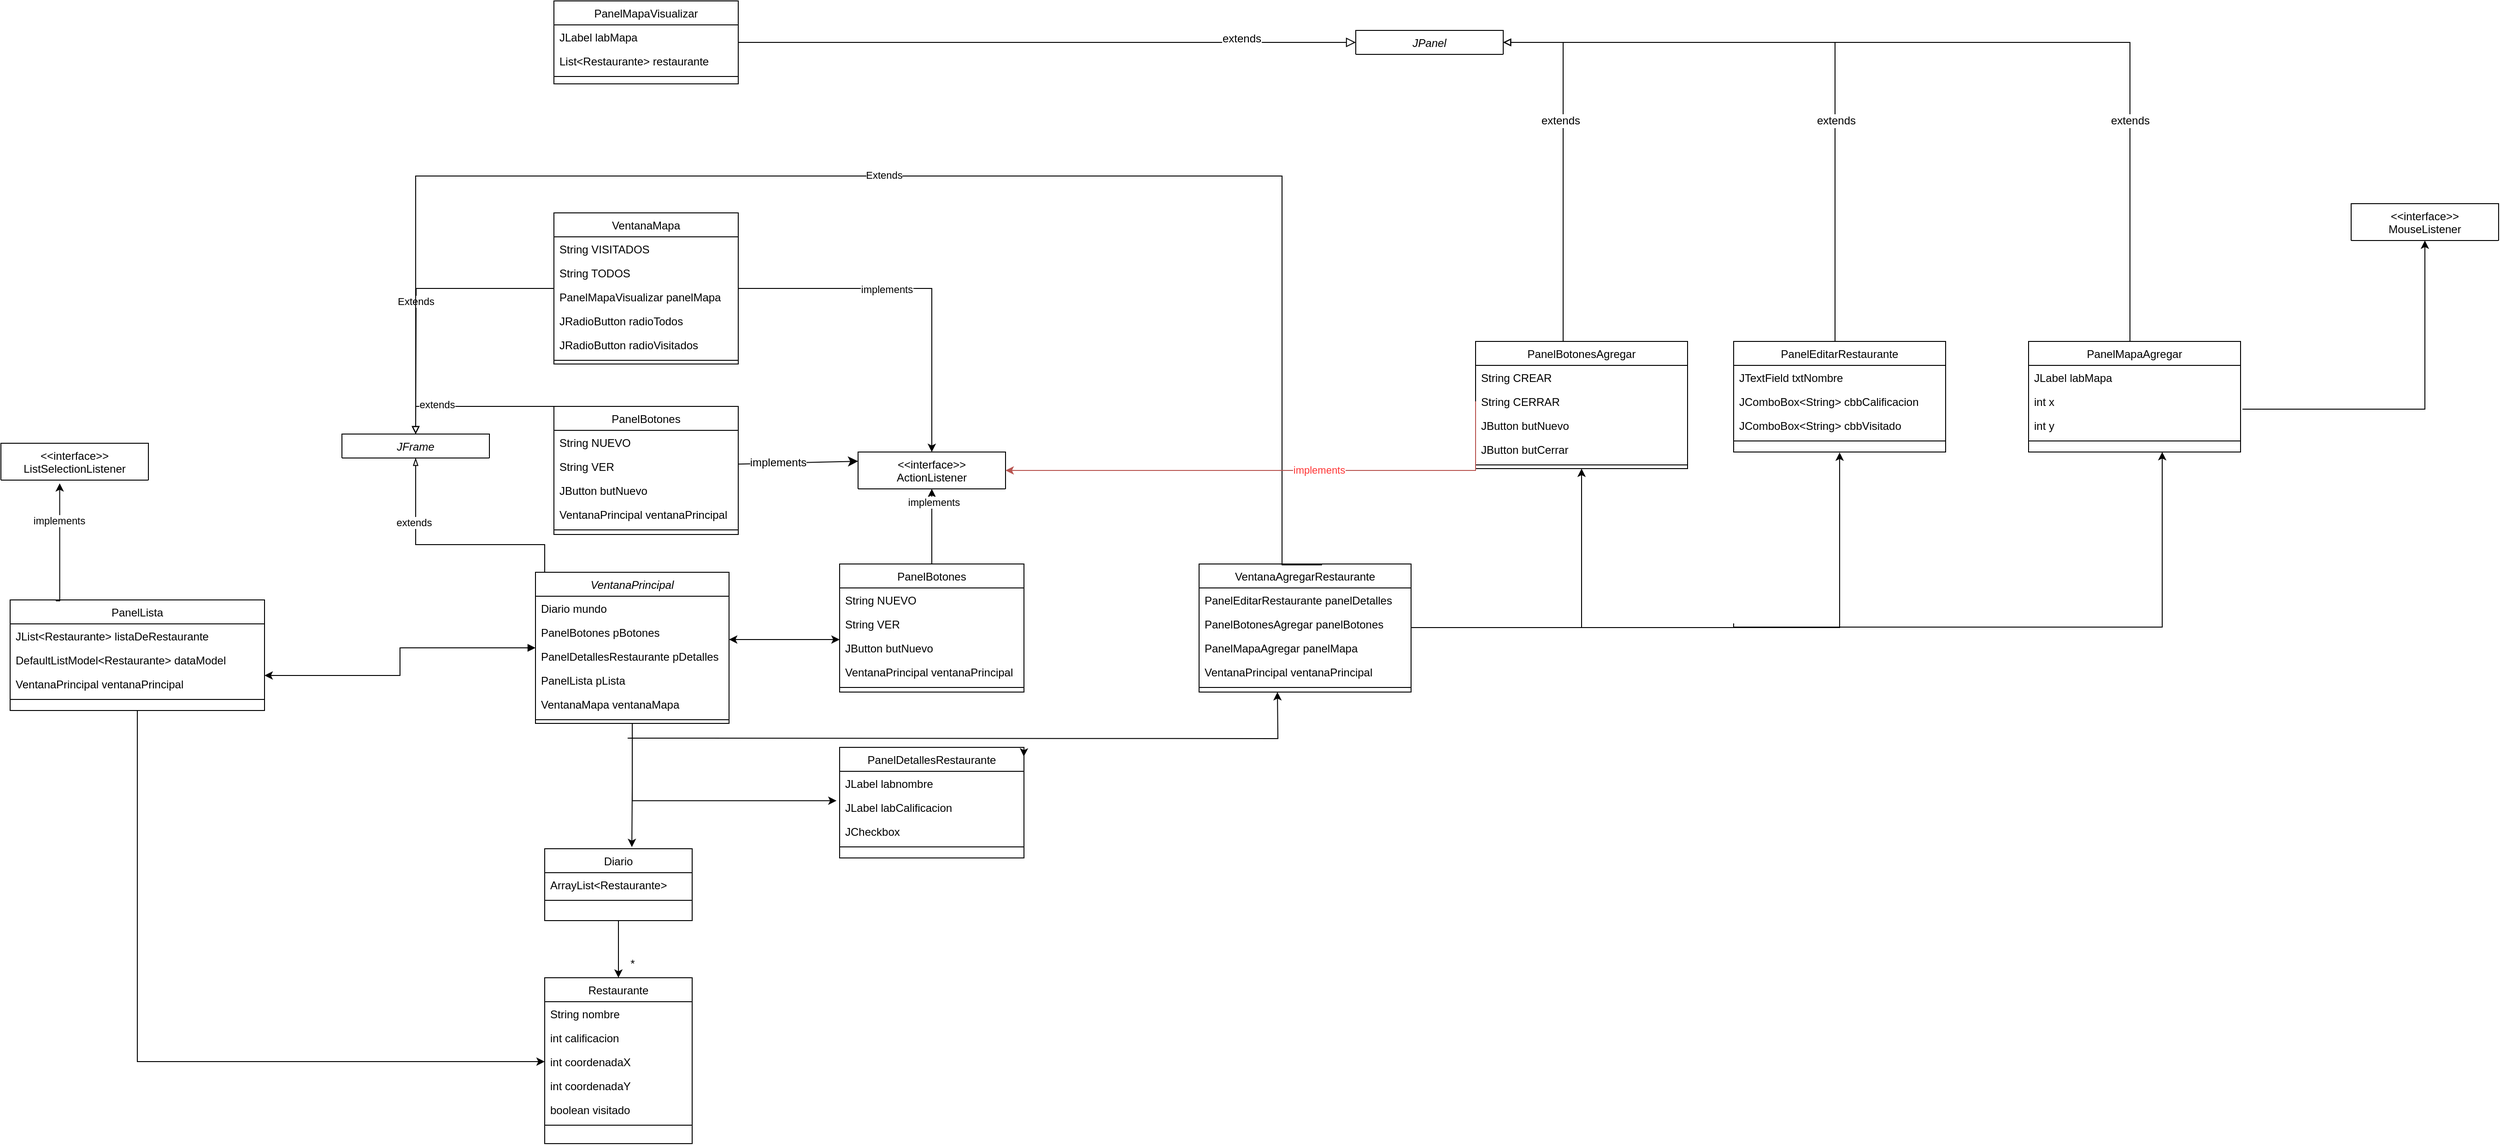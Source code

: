 <mxfile version="24.9.0">
  <diagram id="C5RBs43oDa-KdzZeNtuy" name="Page-1">
    <mxGraphModel dx="1830" dy="2243" grid="1" gridSize="10" guides="1" tooltips="1" connect="1" arrows="1" fold="1" page="1" pageScale="1" pageWidth="827" pageHeight="1169" math="0" shadow="0">
      <root>
        <mxCell id="WIyWlLk6GJQsqaUBKTNV-0" />
        <mxCell id="WIyWlLk6GJQsqaUBKTNV-1" parent="WIyWlLk6GJQsqaUBKTNV-0" />
        <mxCell id="_mDAV8JQPQ2W9e7fXDTG-19" style="edgeStyle=orthogonalEdgeStyle;rounded=0;orthogonalLoop=1;jettySize=auto;html=1;entryX=0.5;entryY=0;entryDx=0;entryDy=0;" parent="WIyWlLk6GJQsqaUBKTNV-1" source="_mDAV8JQPQ2W9e7fXDTG-0" target="_mDAV8JQPQ2W9e7fXDTG-9" edge="1">
          <mxGeometry relative="1" as="geometry" />
        </mxCell>
        <mxCell id="_mDAV8JQPQ2W9e7fXDTG-0" value="Diario" style="swimlane;fontStyle=0;align=center;verticalAlign=top;childLayout=stackLayout;horizontal=1;startSize=26;horizontalStack=0;resizeParent=1;resizeLast=0;collapsible=1;marginBottom=0;rounded=0;shadow=0;strokeWidth=1;" parent="WIyWlLk6GJQsqaUBKTNV-1" vertex="1">
          <mxGeometry x="600" y="190" width="160" height="78" as="geometry">
            <mxRectangle x="550" y="140" width="160" height="26" as="alternateBounds" />
          </mxGeometry>
        </mxCell>
        <mxCell id="_mDAV8JQPQ2W9e7fXDTG-2" value="ArrayList&lt;Restaurante&gt; " style="text;align=left;verticalAlign=top;spacingLeft=4;spacingRight=4;overflow=hidden;rotatable=0;points=[[0,0.5],[1,0.5]];portConstraint=eastwest;rounded=0;shadow=0;html=0;" parent="_mDAV8JQPQ2W9e7fXDTG-0" vertex="1">
          <mxGeometry y="26" width="160" height="26" as="geometry" />
        </mxCell>
        <mxCell id="_mDAV8JQPQ2W9e7fXDTG-6" value="" style="line;html=1;strokeWidth=1;align=left;verticalAlign=middle;spacingTop=-1;spacingLeft=3;spacingRight=3;rotatable=0;labelPosition=right;points=[];portConstraint=eastwest;" parent="_mDAV8JQPQ2W9e7fXDTG-0" vertex="1">
          <mxGeometry y="52" width="160" height="8" as="geometry" />
        </mxCell>
        <mxCell id="_mDAV8JQPQ2W9e7fXDTG-9" value="Restaurante" style="swimlane;fontStyle=0;align=center;verticalAlign=top;childLayout=stackLayout;horizontal=1;startSize=26;horizontalStack=0;resizeParent=1;resizeLast=0;collapsible=1;marginBottom=0;rounded=0;shadow=0;strokeWidth=1;" parent="WIyWlLk6GJQsqaUBKTNV-1" vertex="1">
          <mxGeometry x="600" y="330" width="160" height="180" as="geometry">
            <mxRectangle x="550" y="140" width="160" height="26" as="alternateBounds" />
          </mxGeometry>
        </mxCell>
        <mxCell id="_mDAV8JQPQ2W9e7fXDTG-10" value="String nombre" style="text;align=left;verticalAlign=top;spacingLeft=4;spacingRight=4;overflow=hidden;rotatable=0;points=[[0,0.5],[1,0.5]];portConstraint=eastwest;" parent="_mDAV8JQPQ2W9e7fXDTG-9" vertex="1">
          <mxGeometry y="26" width="160" height="26" as="geometry" />
        </mxCell>
        <mxCell id="_mDAV8JQPQ2W9e7fXDTG-11" value="int calificacion" style="text;align=left;verticalAlign=top;spacingLeft=4;spacingRight=4;overflow=hidden;rotatable=0;points=[[0,0.5],[1,0.5]];portConstraint=eastwest;rounded=0;shadow=0;html=0;" parent="_mDAV8JQPQ2W9e7fXDTG-9" vertex="1">
          <mxGeometry y="52" width="160" height="26" as="geometry" />
        </mxCell>
        <mxCell id="_mDAV8JQPQ2W9e7fXDTG-12" value="int coordenadaX" style="text;align=left;verticalAlign=top;spacingLeft=4;spacingRight=4;overflow=hidden;rotatable=0;points=[[0,0.5],[1,0.5]];portConstraint=eastwest;rounded=0;shadow=0;html=0;" parent="_mDAV8JQPQ2W9e7fXDTG-9" vertex="1">
          <mxGeometry y="78" width="160" height="26" as="geometry" />
        </mxCell>
        <mxCell id="_mDAV8JQPQ2W9e7fXDTG-13" value="int coordenadaY" style="text;align=left;verticalAlign=top;spacingLeft=4;spacingRight=4;overflow=hidden;rotatable=0;points=[[0,0.5],[1,0.5]];portConstraint=eastwest;rounded=0;shadow=0;html=0;" parent="_mDAV8JQPQ2W9e7fXDTG-9" vertex="1">
          <mxGeometry y="104" width="160" height="26" as="geometry" />
        </mxCell>
        <mxCell id="_mDAV8JQPQ2W9e7fXDTG-14" value="boolean visitado" style="text;align=left;verticalAlign=top;spacingLeft=4;spacingRight=4;overflow=hidden;rotatable=0;points=[[0,0.5],[1,0.5]];portConstraint=eastwest;rounded=0;shadow=0;html=0;" parent="_mDAV8JQPQ2W9e7fXDTG-9" vertex="1">
          <mxGeometry y="130" width="160" height="26" as="geometry" />
        </mxCell>
        <mxCell id="_mDAV8JQPQ2W9e7fXDTG-15" value="" style="line;html=1;strokeWidth=1;align=left;verticalAlign=middle;spacingTop=-1;spacingLeft=3;spacingRight=3;rotatable=0;labelPosition=right;points=[];portConstraint=eastwest;" parent="_mDAV8JQPQ2W9e7fXDTG-9" vertex="1">
          <mxGeometry y="156" width="160" height="8" as="geometry" />
        </mxCell>
        <mxCell id="_mDAV8JQPQ2W9e7fXDTG-20" value="*" style="text;html=1;align=center;verticalAlign=middle;resizable=0;points=[];autosize=1;strokeColor=none;fillColor=none;" parent="WIyWlLk6GJQsqaUBKTNV-1" vertex="1">
          <mxGeometry x="680" y="300" width="30" height="30" as="geometry" />
        </mxCell>
        <mxCell id="_mDAV8JQPQ2W9e7fXDTG-21" value="JFrame" style="swimlane;fontStyle=2;align=center;verticalAlign=top;childLayout=stackLayout;horizontal=1;startSize=26;horizontalStack=0;resizeParent=1;resizeLast=0;collapsible=1;marginBottom=0;rounded=0;shadow=0;strokeWidth=1;" parent="WIyWlLk6GJQsqaUBKTNV-1" vertex="1" collapsed="1">
          <mxGeometry x="380" y="-260" width="160" height="26" as="geometry">
            <mxRectangle x="470" y="-340" width="160" height="40" as="alternateBounds" />
          </mxGeometry>
        </mxCell>
        <mxCell id="_mDAV8JQPQ2W9e7fXDTG-25" value="" style="line;html=1;strokeWidth=1;align=left;verticalAlign=middle;spacingTop=-1;spacingLeft=3;spacingRight=3;rotatable=0;labelPosition=right;points=[];portConstraint=eastwest;" parent="_mDAV8JQPQ2W9e7fXDTG-21" vertex="1">
          <mxGeometry y="26" width="160" height="8" as="geometry" />
        </mxCell>
        <mxCell id="_mDAV8JQPQ2W9e7fXDTG-33" style="edgeStyle=orthogonalEdgeStyle;rounded=0;orthogonalLoop=1;jettySize=auto;html=1;entryX=0.5;entryY=1;entryDx=0;entryDy=0;endArrow=blockThin;endFill=0;" parent="WIyWlLk6GJQsqaUBKTNV-1" source="_mDAV8JQPQ2W9e7fXDTG-27" target="_mDAV8JQPQ2W9e7fXDTG-21" edge="1">
          <mxGeometry relative="1" as="geometry">
            <Array as="points">
              <mxPoint x="600" y="-140" />
              <mxPoint x="460" y="-140" />
            </Array>
          </mxGeometry>
        </mxCell>
        <mxCell id="_mDAV8JQPQ2W9e7fXDTG-82" value="extends" style="edgeLabel;html=1;align=center;verticalAlign=middle;resizable=0;points=[];" parent="_mDAV8JQPQ2W9e7fXDTG-33" vertex="1" connectable="0">
          <mxGeometry x="0.468" y="2" relative="1" as="geometry">
            <mxPoint as="offset" />
          </mxGeometry>
        </mxCell>
        <mxCell id="_mDAV8JQPQ2W9e7fXDTG-27" value="VentanaPrincipal" style="swimlane;fontStyle=2;align=center;verticalAlign=top;childLayout=stackLayout;horizontal=1;startSize=26;horizontalStack=0;resizeParent=1;resizeLast=0;collapsible=1;marginBottom=0;rounded=0;shadow=0;strokeWidth=1;" parent="WIyWlLk6GJQsqaUBKTNV-1" vertex="1">
          <mxGeometry x="590" y="-110" width="210" height="164" as="geometry">
            <mxRectangle x="230" y="140" width="160" height="26" as="alternateBounds" />
          </mxGeometry>
        </mxCell>
        <mxCell id="_mDAV8JQPQ2W9e7fXDTG-28" value="Diario mundo" style="text;align=left;verticalAlign=top;spacingLeft=4;spacingRight=4;overflow=hidden;rotatable=0;points=[[0,0.5],[1,0.5]];portConstraint=eastwest;" parent="_mDAV8JQPQ2W9e7fXDTG-27" vertex="1">
          <mxGeometry y="26" width="210" height="26" as="geometry" />
        </mxCell>
        <mxCell id="_mDAV8JQPQ2W9e7fXDTG-29" value="PanelBotones pBotones" style="text;align=left;verticalAlign=top;spacingLeft=4;spacingRight=4;overflow=hidden;rotatable=0;points=[[0,0.5],[1,0.5]];portConstraint=eastwest;rounded=0;shadow=0;html=0;" parent="_mDAV8JQPQ2W9e7fXDTG-27" vertex="1">
          <mxGeometry y="52" width="210" height="26" as="geometry" />
        </mxCell>
        <mxCell id="_mDAV8JQPQ2W9e7fXDTG-30" value="PanelDetallesRestaurante pDetalles" style="text;align=left;verticalAlign=top;spacingLeft=4;spacingRight=4;overflow=hidden;rotatable=0;points=[[0,0.5],[1,0.5]];portConstraint=eastwest;rounded=0;shadow=0;html=0;" parent="_mDAV8JQPQ2W9e7fXDTG-27" vertex="1">
          <mxGeometry y="78" width="210" height="26" as="geometry" />
        </mxCell>
        <mxCell id="_mDAV8JQPQ2W9e7fXDTG-39" value="PanelLista pLista" style="text;align=left;verticalAlign=top;spacingLeft=4;spacingRight=4;overflow=hidden;rotatable=0;points=[[0,0.5],[1,0.5]];portConstraint=eastwest;rounded=0;shadow=0;html=0;" parent="_mDAV8JQPQ2W9e7fXDTG-27" vertex="1">
          <mxGeometry y="104" width="210" height="26" as="geometry" />
        </mxCell>
        <mxCell id="_mDAV8JQPQ2W9e7fXDTG-36" value="VentanaMapa ventanaMapa" style="text;align=left;verticalAlign=top;spacingLeft=4;spacingRight=4;overflow=hidden;rotatable=0;points=[[0,0.5],[1,0.5]];portConstraint=eastwest;rounded=0;shadow=0;html=0;" parent="_mDAV8JQPQ2W9e7fXDTG-27" vertex="1">
          <mxGeometry y="130" width="210" height="26" as="geometry" />
        </mxCell>
        <mxCell id="_mDAV8JQPQ2W9e7fXDTG-31" value="" style="line;html=1;strokeWidth=1;align=left;verticalAlign=middle;spacingTop=-1;spacingLeft=3;spacingRight=3;rotatable=0;labelPosition=right;points=[];portConstraint=eastwest;" parent="_mDAV8JQPQ2W9e7fXDTG-27" vertex="1">
          <mxGeometry y="156" width="210" height="8" as="geometry" />
        </mxCell>
        <mxCell id="_mDAV8JQPQ2W9e7fXDTG-38" style="edgeStyle=orthogonalEdgeStyle;rounded=0;orthogonalLoop=1;jettySize=auto;html=1;entryX=0.591;entryY=-0.023;entryDx=0;entryDy=0;entryPerimeter=0;" parent="WIyWlLk6GJQsqaUBKTNV-1" source="_mDAV8JQPQ2W9e7fXDTG-27" target="_mDAV8JQPQ2W9e7fXDTG-0" edge="1">
          <mxGeometry relative="1" as="geometry" />
        </mxCell>
        <mxCell id="_mDAV8JQPQ2W9e7fXDTG-48" style="edgeStyle=orthogonalEdgeStyle;rounded=0;orthogonalLoop=1;jettySize=auto;html=1;entryX=0;entryY=0.5;entryDx=0;entryDy=0;" parent="WIyWlLk6GJQsqaUBKTNV-1" source="_mDAV8JQPQ2W9e7fXDTG-40" target="_mDAV8JQPQ2W9e7fXDTG-12" edge="1">
          <mxGeometry relative="1" as="geometry" />
        </mxCell>
        <mxCell id="_mDAV8JQPQ2W9e7fXDTG-40" value="PanelLista" style="swimlane;fontStyle=0;align=center;verticalAlign=top;childLayout=stackLayout;horizontal=1;startSize=26;horizontalStack=0;resizeParent=1;resizeLast=0;collapsible=1;marginBottom=0;rounded=0;shadow=0;strokeWidth=1;" parent="WIyWlLk6GJQsqaUBKTNV-1" vertex="1">
          <mxGeometry x="20" y="-80" width="276" height="120" as="geometry">
            <mxRectangle x="194" y="-110" width="160" height="26" as="alternateBounds" />
          </mxGeometry>
        </mxCell>
        <mxCell id="_mDAV8JQPQ2W9e7fXDTG-41" value="JList&lt;Restaurante&gt; listaDeRestaurante" style="text;align=left;verticalAlign=top;spacingLeft=4;spacingRight=4;overflow=hidden;rotatable=0;points=[[0,0.5],[1,0.5]];portConstraint=eastwest;" parent="_mDAV8JQPQ2W9e7fXDTG-40" vertex="1">
          <mxGeometry y="26" width="276" height="26" as="geometry" />
        </mxCell>
        <mxCell id="_mDAV8JQPQ2W9e7fXDTG-42" value="DefaultListModel&lt;Restaurante&gt; dataModel" style="text;align=left;verticalAlign=top;spacingLeft=4;spacingRight=4;overflow=hidden;rotatable=0;points=[[0,0.5],[1,0.5]];portConstraint=eastwest;rounded=0;shadow=0;html=0;" parent="_mDAV8JQPQ2W9e7fXDTG-40" vertex="1">
          <mxGeometry y="52" width="276" height="26" as="geometry" />
        </mxCell>
        <mxCell id="_mDAV8JQPQ2W9e7fXDTG-43" value="VentanaPrincipal ventanaPrincipal" style="text;align=left;verticalAlign=top;spacingLeft=4;spacingRight=4;overflow=hidden;rotatable=0;points=[[0,0.5],[1,0.5]];portConstraint=eastwest;rounded=0;shadow=0;html=0;" parent="_mDAV8JQPQ2W9e7fXDTG-40" vertex="1">
          <mxGeometry y="78" width="276" height="26" as="geometry" />
        </mxCell>
        <mxCell id="_mDAV8JQPQ2W9e7fXDTG-44" value="" style="line;html=1;strokeWidth=1;align=left;verticalAlign=middle;spacingTop=-1;spacingLeft=3;spacingRight=3;rotatable=0;labelPosition=right;points=[];portConstraint=eastwest;" parent="_mDAV8JQPQ2W9e7fXDTG-40" vertex="1">
          <mxGeometry y="104" width="276" height="8" as="geometry" />
        </mxCell>
        <mxCell id="_mDAV8JQPQ2W9e7fXDTG-47" style="edgeStyle=orthogonalEdgeStyle;rounded=0;orthogonalLoop=1;jettySize=auto;html=1;entryX=1;entryY=0.154;entryDx=0;entryDy=0;entryPerimeter=0;startArrow=block;startFill=1;" parent="WIyWlLk6GJQsqaUBKTNV-1" source="_mDAV8JQPQ2W9e7fXDTG-27" target="_mDAV8JQPQ2W9e7fXDTG-43" edge="1">
          <mxGeometry relative="1" as="geometry" />
        </mxCell>
        <mxCell id="_mDAV8JQPQ2W9e7fXDTG-49" value="&lt;&lt;interface&gt;&gt;&#xa;ListSelectionListener" style="swimlane;fontStyle=0;align=center;verticalAlign=top;childLayout=stackLayout;horizontal=1;startSize=40;horizontalStack=0;resizeParent=1;resizeLast=0;collapsible=1;marginBottom=0;rounded=0;shadow=0;strokeWidth=1;" parent="WIyWlLk6GJQsqaUBKTNV-1" vertex="1" collapsed="1">
          <mxGeometry x="10" y="-250" width="160" height="40" as="geometry">
            <mxRectangle x="230" y="-340" width="160" height="40" as="alternateBounds" />
          </mxGeometry>
        </mxCell>
        <mxCell id="_mDAV8JQPQ2W9e7fXDTG-50" value="" style="line;html=1;strokeWidth=1;align=left;verticalAlign=middle;spacingTop=-1;spacingLeft=3;spacingRight=3;rotatable=0;labelPosition=right;points=[];portConstraint=eastwest;" parent="_mDAV8JQPQ2W9e7fXDTG-49" vertex="1">
          <mxGeometry y="26" width="160" height="8" as="geometry" />
        </mxCell>
        <mxCell id="_mDAV8JQPQ2W9e7fXDTG-51" style="edgeStyle=orthogonalEdgeStyle;rounded=0;orthogonalLoop=1;jettySize=auto;html=1;entryX=0.636;entryY=1.086;entryDx=0;entryDy=0;entryPerimeter=0;" parent="WIyWlLk6GJQsqaUBKTNV-1" edge="1">
          <mxGeometry relative="1" as="geometry">
            <mxPoint x="70" y="-80" as="sourcePoint" />
            <mxPoint x="73.76" y="-206.56" as="targetPoint" />
            <Array as="points">
              <mxPoint x="70" y="-79" />
              <mxPoint x="74" y="-79" />
            </Array>
          </mxGeometry>
        </mxCell>
        <mxCell id="_mDAV8JQPQ2W9e7fXDTG-52" value="implements" style="edgeLabel;html=1;align=center;verticalAlign=middle;resizable=0;points=[];" parent="_mDAV8JQPQ2W9e7fXDTG-51" vertex="1" connectable="0">
          <mxGeometry x="0.396" y="1" relative="1" as="geometry">
            <mxPoint as="offset" />
          </mxGeometry>
        </mxCell>
        <mxCell id="_mDAV8JQPQ2W9e7fXDTG-53" value="PanelDetallesRestaurante" style="swimlane;fontStyle=0;align=center;verticalAlign=top;childLayout=stackLayout;horizontal=1;startSize=26;horizontalStack=0;resizeParent=1;resizeLast=0;collapsible=1;marginBottom=0;rounded=0;shadow=0;strokeWidth=1;" parent="WIyWlLk6GJQsqaUBKTNV-1" vertex="1">
          <mxGeometry x="920" y="80" width="200" height="120" as="geometry">
            <mxRectangle x="194" y="-110" width="160" height="26" as="alternateBounds" />
          </mxGeometry>
        </mxCell>
        <mxCell id="_mDAV8JQPQ2W9e7fXDTG-54" value="JLabel labnombre" style="text;align=left;verticalAlign=top;spacingLeft=4;spacingRight=4;overflow=hidden;rotatable=0;points=[[0,0.5],[1,0.5]];portConstraint=eastwest;" parent="_mDAV8JQPQ2W9e7fXDTG-53" vertex="1">
          <mxGeometry y="26" width="200" height="26" as="geometry" />
        </mxCell>
        <mxCell id="_mDAV8JQPQ2W9e7fXDTG-55" value="JLabel labCalificacion" style="text;align=left;verticalAlign=top;spacingLeft=4;spacingRight=4;overflow=hidden;rotatable=0;points=[[0,0.5],[1,0.5]];portConstraint=eastwest;rounded=0;shadow=0;html=0;" parent="_mDAV8JQPQ2W9e7fXDTG-53" vertex="1">
          <mxGeometry y="52" width="200" height="26" as="geometry" />
        </mxCell>
        <mxCell id="_mDAV8JQPQ2W9e7fXDTG-56" value="JCheckbox" style="text;align=left;verticalAlign=top;spacingLeft=4;spacingRight=4;overflow=hidden;rotatable=0;points=[[0,0.5],[1,0.5]];portConstraint=eastwest;rounded=0;shadow=0;html=0;" parent="_mDAV8JQPQ2W9e7fXDTG-53" vertex="1">
          <mxGeometry y="78" width="200" height="26" as="geometry" />
        </mxCell>
        <mxCell id="_mDAV8JQPQ2W9e7fXDTG-57" value="" style="line;html=1;strokeWidth=1;align=left;verticalAlign=middle;spacingTop=-1;spacingLeft=3;spacingRight=3;rotatable=0;labelPosition=right;points=[];portConstraint=eastwest;" parent="_mDAV8JQPQ2W9e7fXDTG-53" vertex="1">
          <mxGeometry y="104" width="200" height="8" as="geometry" />
        </mxCell>
        <mxCell id="_mDAV8JQPQ2W9e7fXDTG-59" style="edgeStyle=orthogonalEdgeStyle;rounded=0;orthogonalLoop=1;jettySize=auto;html=1;entryX=-0.017;entryY=0.228;entryDx=0;entryDy=0;entryPerimeter=0;" parent="WIyWlLk6GJQsqaUBKTNV-1" source="_mDAV8JQPQ2W9e7fXDTG-27" target="_mDAV8JQPQ2W9e7fXDTG-55" edge="1">
          <mxGeometry relative="1" as="geometry" />
        </mxCell>
        <mxCell id="_mDAV8JQPQ2W9e7fXDTG-74" style="edgeStyle=orthogonalEdgeStyle;rounded=0;orthogonalLoop=1;jettySize=auto;html=1;entryX=0.5;entryY=1;entryDx=0;entryDy=0;" parent="WIyWlLk6GJQsqaUBKTNV-1" source="_mDAV8JQPQ2W9e7fXDTG-60" target="_mDAV8JQPQ2W9e7fXDTG-72" edge="1">
          <mxGeometry relative="1" as="geometry" />
        </mxCell>
        <mxCell id="_mDAV8JQPQ2W9e7fXDTG-75" value="implements" style="edgeLabel;html=1;align=center;verticalAlign=middle;resizable=0;points=[];" parent="_mDAV8JQPQ2W9e7fXDTG-74" vertex="1" connectable="0">
          <mxGeometry x="0.649" y="-2" relative="1" as="geometry">
            <mxPoint as="offset" />
          </mxGeometry>
        </mxCell>
        <mxCell id="_mDAV8JQPQ2W9e7fXDTG-60" value="PanelBotones" style="swimlane;fontStyle=0;align=center;verticalAlign=top;childLayout=stackLayout;horizontal=1;startSize=26;horizontalStack=0;resizeParent=1;resizeLast=0;collapsible=1;marginBottom=0;rounded=0;shadow=0;strokeWidth=1;" parent="WIyWlLk6GJQsqaUBKTNV-1" vertex="1">
          <mxGeometry x="920" y="-119" width="200" height="139" as="geometry">
            <mxRectangle x="194" y="-110" width="160" height="26" as="alternateBounds" />
          </mxGeometry>
        </mxCell>
        <mxCell id="_mDAV8JQPQ2W9e7fXDTG-61" value="String NUEVO" style="text;align=left;verticalAlign=top;spacingLeft=4;spacingRight=4;overflow=hidden;rotatable=0;points=[[0,0.5],[1,0.5]];portConstraint=eastwest;" parent="_mDAV8JQPQ2W9e7fXDTG-60" vertex="1">
          <mxGeometry y="26" width="200" height="26" as="geometry" />
        </mxCell>
        <mxCell id="_mDAV8JQPQ2W9e7fXDTG-62" value="String VER" style="text;align=left;verticalAlign=top;spacingLeft=4;spacingRight=4;overflow=hidden;rotatable=0;points=[[0,0.5],[1,0.5]];portConstraint=eastwest;rounded=0;shadow=0;html=0;" parent="_mDAV8JQPQ2W9e7fXDTG-60" vertex="1">
          <mxGeometry y="52" width="200" height="26" as="geometry" />
        </mxCell>
        <mxCell id="_mDAV8JQPQ2W9e7fXDTG-63" value="JButton butNuevo" style="text;align=left;verticalAlign=top;spacingLeft=4;spacingRight=4;overflow=hidden;rotatable=0;points=[[0,0.5],[1,0.5]];portConstraint=eastwest;rounded=0;shadow=0;html=0;" parent="_mDAV8JQPQ2W9e7fXDTG-60" vertex="1">
          <mxGeometry y="78" width="200" height="26" as="geometry" />
        </mxCell>
        <mxCell id="_mDAV8JQPQ2W9e7fXDTG-69" value="VentanaPrincipal ventanaPrincipal" style="text;align=left;verticalAlign=top;spacingLeft=4;spacingRight=4;overflow=hidden;rotatable=0;points=[[0,0.5],[1,0.5]];portConstraint=eastwest;rounded=0;shadow=0;html=0;" parent="_mDAV8JQPQ2W9e7fXDTG-60" vertex="1">
          <mxGeometry y="104" width="200" height="26" as="geometry" />
        </mxCell>
        <mxCell id="_mDAV8JQPQ2W9e7fXDTG-64" value="" style="line;html=1;strokeWidth=1;align=left;verticalAlign=middle;spacingTop=-1;spacingLeft=3;spacingRight=3;rotatable=0;labelPosition=right;points=[];portConstraint=eastwest;" parent="_mDAV8JQPQ2W9e7fXDTG-60" vertex="1">
          <mxGeometry y="130" width="200" height="8" as="geometry" />
        </mxCell>
        <mxCell id="_mDAV8JQPQ2W9e7fXDTG-65" style="edgeStyle=orthogonalEdgeStyle;rounded=0;orthogonalLoop=1;jettySize=auto;html=1;startArrow=classic;startFill=1;exitX=0;exitY=0.154;exitDx=0;exitDy=0;exitPerimeter=0;" parent="WIyWlLk6GJQsqaUBKTNV-1" source="_mDAV8JQPQ2W9e7fXDTG-63" edge="1">
          <mxGeometry relative="1" as="geometry">
            <mxPoint x="800" y="-37" as="targetPoint" />
          </mxGeometry>
        </mxCell>
        <mxCell id="_mDAV8JQPQ2W9e7fXDTG-66" style="edgeStyle=orthogonalEdgeStyle;rounded=0;orthogonalLoop=1;jettySize=auto;html=1;exitX=1;exitY=0;exitDx=0;exitDy=0;entryX=0.999;entryY=0.083;entryDx=0;entryDy=0;entryPerimeter=0;" parent="WIyWlLk6GJQsqaUBKTNV-1" source="_mDAV8JQPQ2W9e7fXDTG-53" target="_mDAV8JQPQ2W9e7fXDTG-53" edge="1">
          <mxGeometry relative="1" as="geometry" />
        </mxCell>
        <mxCell id="_mDAV8JQPQ2W9e7fXDTG-72" value="&lt;&lt;interface&gt;&gt;&#xa;ActionListener" style="swimlane;fontStyle=0;align=center;verticalAlign=top;childLayout=stackLayout;horizontal=1;startSize=40;horizontalStack=0;resizeParent=1;resizeLast=0;collapsible=1;marginBottom=0;rounded=0;shadow=0;strokeWidth=1;" parent="WIyWlLk6GJQsqaUBKTNV-1" vertex="1" collapsed="1">
          <mxGeometry x="940" y="-240.5" width="160" height="40" as="geometry">
            <mxRectangle x="230" y="-340" width="160" height="40" as="alternateBounds" />
          </mxGeometry>
        </mxCell>
        <mxCell id="_mDAV8JQPQ2W9e7fXDTG-73" value="" style="line;html=1;strokeWidth=1;align=left;verticalAlign=middle;spacingTop=-1;spacingLeft=3;spacingRight=3;rotatable=0;labelPosition=right;points=[];portConstraint=eastwest;" parent="_mDAV8JQPQ2W9e7fXDTG-72" vertex="1">
          <mxGeometry y="26" width="160" height="8" as="geometry" />
        </mxCell>
        <mxCell id="_mDAV8JQPQ2W9e7fXDTG-85" style="edgeStyle=orthogonalEdgeStyle;rounded=0;orthogonalLoop=1;jettySize=auto;html=1;endArrow=block;endFill=0;" parent="WIyWlLk6GJQsqaUBKTNV-1" source="_mDAV8JQPQ2W9e7fXDTG-76" edge="1">
          <mxGeometry relative="1" as="geometry">
            <mxPoint x="460" y="-260" as="targetPoint" />
            <Array as="points">
              <mxPoint x="460" y="-290" />
            </Array>
          </mxGeometry>
        </mxCell>
        <mxCell id="_mDAV8JQPQ2W9e7fXDTG-86" value="extends" style="edgeLabel;html=1;align=center;verticalAlign=middle;resizable=0;points=[];" parent="_mDAV8JQPQ2W9e7fXDTG-85" vertex="1" connectable="0">
          <mxGeometry x="0.41" y="-2" relative="1" as="geometry">
            <mxPoint as="offset" />
          </mxGeometry>
        </mxCell>
        <mxCell id="_mDAV8JQPQ2W9e7fXDTG-76" value="PanelBotones" style="swimlane;fontStyle=0;align=center;verticalAlign=top;childLayout=stackLayout;horizontal=1;startSize=26;horizontalStack=0;resizeParent=1;resizeLast=0;collapsible=1;marginBottom=0;rounded=0;shadow=0;strokeWidth=1;" parent="WIyWlLk6GJQsqaUBKTNV-1" vertex="1">
          <mxGeometry x="610" y="-290" width="200" height="139" as="geometry">
            <mxRectangle x="194" y="-110" width="160" height="26" as="alternateBounds" />
          </mxGeometry>
        </mxCell>
        <mxCell id="_mDAV8JQPQ2W9e7fXDTG-77" value="String NUEVO" style="text;align=left;verticalAlign=top;spacingLeft=4;spacingRight=4;overflow=hidden;rotatable=0;points=[[0,0.5],[1,0.5]];portConstraint=eastwest;" parent="_mDAV8JQPQ2W9e7fXDTG-76" vertex="1">
          <mxGeometry y="26" width="200" height="26" as="geometry" />
        </mxCell>
        <mxCell id="_mDAV8JQPQ2W9e7fXDTG-78" value="String VER" style="text;align=left;verticalAlign=top;spacingLeft=4;spacingRight=4;overflow=hidden;rotatable=0;points=[[0,0.5],[1,0.5]];portConstraint=eastwest;rounded=0;shadow=0;html=0;" parent="_mDAV8JQPQ2W9e7fXDTG-76" vertex="1">
          <mxGeometry y="52" width="200" height="26" as="geometry" />
        </mxCell>
        <mxCell id="_mDAV8JQPQ2W9e7fXDTG-79" value="JButton butNuevo" style="text;align=left;verticalAlign=top;spacingLeft=4;spacingRight=4;overflow=hidden;rotatable=0;points=[[0,0.5],[1,0.5]];portConstraint=eastwest;rounded=0;shadow=0;html=0;" parent="_mDAV8JQPQ2W9e7fXDTG-76" vertex="1">
          <mxGeometry y="78" width="200" height="26" as="geometry" />
        </mxCell>
        <mxCell id="_mDAV8JQPQ2W9e7fXDTG-80" value="VentanaPrincipal ventanaPrincipal" style="text;align=left;verticalAlign=top;spacingLeft=4;spacingRight=4;overflow=hidden;rotatable=0;points=[[0,0.5],[1,0.5]];portConstraint=eastwest;rounded=0;shadow=0;html=0;" parent="_mDAV8JQPQ2W9e7fXDTG-76" vertex="1">
          <mxGeometry y="104" width="200" height="26" as="geometry" />
        </mxCell>
        <mxCell id="_mDAV8JQPQ2W9e7fXDTG-81" value="" style="line;html=1;strokeWidth=1;align=left;verticalAlign=middle;spacingTop=-1;spacingLeft=3;spacingRight=3;rotatable=0;labelPosition=right;points=[];portConstraint=eastwest;" parent="_mDAV8JQPQ2W9e7fXDTG-76" vertex="1">
          <mxGeometry y="130" width="200" height="8" as="geometry" />
        </mxCell>
        <mxCell id="_mDAV8JQPQ2W9e7fXDTG-96" style="edgeStyle=orthogonalEdgeStyle;rounded=0;orthogonalLoop=1;jettySize=auto;html=1;entryX=0.5;entryY=0;entryDx=0;entryDy=0;" parent="WIyWlLk6GJQsqaUBKTNV-1" source="_mDAV8JQPQ2W9e7fXDTG-90" target="_mDAV8JQPQ2W9e7fXDTG-72" edge="1">
          <mxGeometry relative="1" as="geometry" />
        </mxCell>
        <mxCell id="_mDAV8JQPQ2W9e7fXDTG-99" value="implements" style="edgeLabel;html=1;align=center;verticalAlign=middle;resizable=0;points=[];" parent="_mDAV8JQPQ2W9e7fXDTG-96" vertex="1" connectable="0">
          <mxGeometry x="-0.164" y="-1" relative="1" as="geometry">
            <mxPoint x="-1" as="offset" />
          </mxGeometry>
        </mxCell>
        <mxCell id="_mDAV8JQPQ2W9e7fXDTG-97" style="edgeStyle=orthogonalEdgeStyle;rounded=0;orthogonalLoop=1;jettySize=auto;html=1;endArrow=block;endFill=0;" parent="WIyWlLk6GJQsqaUBKTNV-1" source="_mDAV8JQPQ2W9e7fXDTG-90" edge="1">
          <mxGeometry relative="1" as="geometry">
            <mxPoint x="460" y="-260" as="targetPoint" />
          </mxGeometry>
        </mxCell>
        <mxCell id="_mDAV8JQPQ2W9e7fXDTG-98" value="Extends" style="edgeLabel;html=1;align=center;verticalAlign=middle;resizable=0;points=[];" parent="_mDAV8JQPQ2W9e7fXDTG-97" vertex="1" connectable="0">
          <mxGeometry x="0.065" y="-1" relative="1" as="geometry">
            <mxPoint as="offset" />
          </mxGeometry>
        </mxCell>
        <mxCell id="_mDAV8JQPQ2W9e7fXDTG-90" value="VentanaMapa" style="swimlane;fontStyle=0;align=center;verticalAlign=top;childLayout=stackLayout;horizontal=1;startSize=26;horizontalStack=0;resizeParent=1;resizeLast=0;collapsible=1;marginBottom=0;rounded=0;shadow=0;strokeWidth=1;" parent="WIyWlLk6GJQsqaUBKTNV-1" vertex="1">
          <mxGeometry x="610" y="-500" width="200" height="164" as="geometry">
            <mxRectangle x="194" y="-110" width="160" height="26" as="alternateBounds" />
          </mxGeometry>
        </mxCell>
        <mxCell id="_mDAV8JQPQ2W9e7fXDTG-91" value="String VISITADOS" style="text;align=left;verticalAlign=top;spacingLeft=4;spacingRight=4;overflow=hidden;rotatable=0;points=[[0,0.5],[1,0.5]];portConstraint=eastwest;" parent="_mDAV8JQPQ2W9e7fXDTG-90" vertex="1">
          <mxGeometry y="26" width="200" height="26" as="geometry" />
        </mxCell>
        <mxCell id="_mDAV8JQPQ2W9e7fXDTG-92" value="String TODOS" style="text;align=left;verticalAlign=top;spacingLeft=4;spacingRight=4;overflow=hidden;rotatable=0;points=[[0,0.5],[1,0.5]];portConstraint=eastwest;rounded=0;shadow=0;html=0;" parent="_mDAV8JQPQ2W9e7fXDTG-90" vertex="1">
          <mxGeometry y="52" width="200" height="26" as="geometry" />
        </mxCell>
        <mxCell id="_mDAV8JQPQ2W9e7fXDTG-93" value="PanelMapaVisualizar panelMapa" style="text;align=left;verticalAlign=top;spacingLeft=4;spacingRight=4;overflow=hidden;rotatable=0;points=[[0,0.5],[1,0.5]];portConstraint=eastwest;rounded=0;shadow=0;html=0;" parent="_mDAV8JQPQ2W9e7fXDTG-90" vertex="1">
          <mxGeometry y="78" width="200" height="26" as="geometry" />
        </mxCell>
        <mxCell id="_mDAV8JQPQ2W9e7fXDTG-94" value="JRadioButton radioTodos" style="text;align=left;verticalAlign=top;spacingLeft=4;spacingRight=4;overflow=hidden;rotatable=0;points=[[0,0.5],[1,0.5]];portConstraint=eastwest;rounded=0;shadow=0;html=0;" parent="_mDAV8JQPQ2W9e7fXDTG-90" vertex="1">
          <mxGeometry y="104" width="200" height="26" as="geometry" />
        </mxCell>
        <mxCell id="_mDAV8JQPQ2W9e7fXDTG-100" value="JRadioButton radioVisitados" style="text;align=left;verticalAlign=top;spacingLeft=4;spacingRight=4;overflow=hidden;rotatable=0;points=[[0,0.5],[1,0.5]];portConstraint=eastwest;rounded=0;shadow=0;html=0;" parent="_mDAV8JQPQ2W9e7fXDTG-90" vertex="1">
          <mxGeometry y="130" width="200" height="26" as="geometry" />
        </mxCell>
        <mxCell id="_mDAV8JQPQ2W9e7fXDTG-95" value="" style="line;html=1;strokeWidth=1;align=left;verticalAlign=middle;spacingTop=-1;spacingLeft=3;spacingRight=3;rotatable=0;labelPosition=right;points=[];portConstraint=eastwest;" parent="_mDAV8JQPQ2W9e7fXDTG-90" vertex="1">
          <mxGeometry y="156" width="200" height="8" as="geometry" />
        </mxCell>
        <mxCell id="G6bwOd2PGiNeDQR4WU9C-1" style="edgeStyle=none;curved=1;rounded=0;orthogonalLoop=1;jettySize=auto;html=1;entryX=0;entryY=0.25;entryDx=0;entryDy=0;fontSize=12;startSize=8;endSize=8;" edge="1" parent="WIyWlLk6GJQsqaUBKTNV-1" source="_mDAV8JQPQ2W9e7fXDTG-78" target="_mDAV8JQPQ2W9e7fXDTG-72">
          <mxGeometry relative="1" as="geometry" />
        </mxCell>
        <mxCell id="G6bwOd2PGiNeDQR4WU9C-3" value="implements" style="edgeLabel;html=1;align=center;verticalAlign=middle;resizable=0;points=[];fontSize=12;" vertex="1" connectable="0" parent="G6bwOd2PGiNeDQR4WU9C-1">
          <mxGeometry x="-0.338" y="1" relative="1" as="geometry">
            <mxPoint as="offset" />
          </mxGeometry>
        </mxCell>
        <mxCell id="G6bwOd2PGiNeDQR4WU9C-45" style="edgeStyle=none;curved=1;rounded=0;orthogonalLoop=1;jettySize=auto;html=1;entryX=0;entryY=0.5;entryDx=0;entryDy=0;fontSize=12;startSize=8;endSize=8;endArrow=block;endFill=0;" edge="1" parent="WIyWlLk6GJQsqaUBKTNV-1" source="G6bwOd2PGiNeDQR4WU9C-16" target="G6bwOd2PGiNeDQR4WU9C-25">
          <mxGeometry relative="1" as="geometry" />
        </mxCell>
        <mxCell id="G6bwOd2PGiNeDQR4WU9C-46" value="extends" style="edgeLabel;html=1;align=center;verticalAlign=middle;resizable=0;points=[];fontSize=12;" vertex="1" connectable="0" parent="G6bwOd2PGiNeDQR4WU9C-45">
          <mxGeometry x="0.628" y="4" relative="1" as="geometry">
            <mxPoint as="offset" />
          </mxGeometry>
        </mxCell>
        <mxCell id="G6bwOd2PGiNeDQR4WU9C-16" value="PanelMapaVisualizar" style="swimlane;fontStyle=0;align=center;verticalAlign=top;childLayout=stackLayout;horizontal=1;startSize=26;horizontalStack=0;resizeParent=1;resizeLast=0;collapsible=1;marginBottom=0;rounded=0;shadow=0;strokeWidth=1;" vertex="1" parent="WIyWlLk6GJQsqaUBKTNV-1">
          <mxGeometry x="610" y="-730" width="200" height="90" as="geometry">
            <mxRectangle x="194" y="-110" width="160" height="26" as="alternateBounds" />
          </mxGeometry>
        </mxCell>
        <mxCell id="G6bwOd2PGiNeDQR4WU9C-17" value="JLabel labMapa" style="text;align=left;verticalAlign=top;spacingLeft=4;spacingRight=4;overflow=hidden;rotatable=0;points=[[0,0.5],[1,0.5]];portConstraint=eastwest;" vertex="1" parent="G6bwOd2PGiNeDQR4WU9C-16">
          <mxGeometry y="26" width="200" height="26" as="geometry" />
        </mxCell>
        <mxCell id="G6bwOd2PGiNeDQR4WU9C-18" value="List&lt;Restaurante&gt; restaurante" style="text;align=left;verticalAlign=top;spacingLeft=4;spacingRight=4;overflow=hidden;rotatable=0;points=[[0,0.5],[1,0.5]];portConstraint=eastwest;rounded=0;shadow=0;html=0;" vertex="1" parent="G6bwOd2PGiNeDQR4WU9C-16">
          <mxGeometry y="52" width="200" height="26" as="geometry" />
        </mxCell>
        <mxCell id="G6bwOd2PGiNeDQR4WU9C-21" value="" style="line;html=1;strokeWidth=1;align=left;verticalAlign=middle;spacingTop=-1;spacingLeft=3;spacingRight=3;rotatable=0;labelPosition=right;points=[];portConstraint=eastwest;" vertex="1" parent="G6bwOd2PGiNeDQR4WU9C-16">
          <mxGeometry y="78" width="200" height="8" as="geometry" />
        </mxCell>
        <mxCell id="G6bwOd2PGiNeDQR4WU9C-25" value="JPanel" style="swimlane;fontStyle=2;align=center;verticalAlign=top;childLayout=stackLayout;horizontal=1;startSize=26;horizontalStack=0;resizeParent=1;resizeLast=0;collapsible=1;marginBottom=0;rounded=0;shadow=0;strokeWidth=1;" vertex="1" collapsed="1" parent="WIyWlLk6GJQsqaUBKTNV-1">
          <mxGeometry x="1480" y="-698" width="160" height="26" as="geometry">
            <mxRectangle x="470" y="-340" width="160" height="40" as="alternateBounds" />
          </mxGeometry>
        </mxCell>
        <mxCell id="G6bwOd2PGiNeDQR4WU9C-26" value="" style="line;html=1;strokeWidth=1;align=left;verticalAlign=middle;spacingTop=-1;spacingLeft=3;spacingRight=3;rotatable=0;labelPosition=right;points=[];portConstraint=eastwest;" vertex="1" parent="G6bwOd2PGiNeDQR4WU9C-25">
          <mxGeometry y="26" width="160" height="8" as="geometry" />
        </mxCell>
        <mxCell id="G6bwOd2PGiNeDQR4WU9C-31" value="VentanaAgregarRestaurante" style="swimlane;fontStyle=0;align=center;verticalAlign=top;childLayout=stackLayout;horizontal=1;startSize=26;horizontalStack=0;resizeParent=1;resizeLast=0;collapsible=1;marginBottom=0;rounded=0;shadow=0;strokeWidth=1;" vertex="1" parent="WIyWlLk6GJQsqaUBKTNV-1">
          <mxGeometry x="1310" y="-119" width="230" height="139" as="geometry">
            <mxRectangle x="194" y="-110" width="160" height="26" as="alternateBounds" />
          </mxGeometry>
        </mxCell>
        <mxCell id="G6bwOd2PGiNeDQR4WU9C-32" value="PanelEditarRestaurante panelDetalles" style="text;align=left;verticalAlign=top;spacingLeft=4;spacingRight=4;overflow=hidden;rotatable=0;points=[[0,0.5],[1,0.5]];portConstraint=eastwest;" vertex="1" parent="G6bwOd2PGiNeDQR4WU9C-31">
          <mxGeometry y="26" width="230" height="26" as="geometry" />
        </mxCell>
        <mxCell id="G6bwOd2PGiNeDQR4WU9C-33" value="PanelBotonesAgregar panelBotones" style="text;align=left;verticalAlign=top;spacingLeft=4;spacingRight=4;overflow=hidden;rotatable=0;points=[[0,0.5],[1,0.5]];portConstraint=eastwest;rounded=0;shadow=0;html=0;" vertex="1" parent="G6bwOd2PGiNeDQR4WU9C-31">
          <mxGeometry y="52" width="230" height="26" as="geometry" />
        </mxCell>
        <mxCell id="G6bwOd2PGiNeDQR4WU9C-34" value="PanelMapaAgregar panelMapa" style="text;align=left;verticalAlign=top;spacingLeft=4;spacingRight=4;overflow=hidden;rotatable=0;points=[[0,0.5],[1,0.5]];portConstraint=eastwest;rounded=0;shadow=0;html=0;" vertex="1" parent="G6bwOd2PGiNeDQR4WU9C-31">
          <mxGeometry y="78" width="230" height="26" as="geometry" />
        </mxCell>
        <mxCell id="G6bwOd2PGiNeDQR4WU9C-35" value="VentanaPrincipal ventanaPrincipal" style="text;align=left;verticalAlign=top;spacingLeft=4;spacingRight=4;overflow=hidden;rotatable=0;points=[[0,0.5],[1,0.5]];portConstraint=eastwest;rounded=0;shadow=0;html=0;" vertex="1" parent="G6bwOd2PGiNeDQR4WU9C-31">
          <mxGeometry y="104" width="230" height="26" as="geometry" />
        </mxCell>
        <mxCell id="G6bwOd2PGiNeDQR4WU9C-36" value="" style="line;html=1;strokeWidth=1;align=left;verticalAlign=middle;spacingTop=-1;spacingLeft=3;spacingRight=3;rotatable=0;labelPosition=right;points=[];portConstraint=eastwest;" vertex="1" parent="G6bwOd2PGiNeDQR4WU9C-31">
          <mxGeometry y="130" width="230" height="8" as="geometry" />
        </mxCell>
        <mxCell id="G6bwOd2PGiNeDQR4WU9C-41" style="edgeStyle=orthogonalEdgeStyle;rounded=0;orthogonalLoop=1;jettySize=auto;html=1;" edge="1" parent="WIyWlLk6GJQsqaUBKTNV-1">
          <mxGeometry relative="1" as="geometry">
            <mxPoint x="690" y="70" as="sourcePoint" />
            <mxPoint x="1395" y="20" as="targetPoint" />
          </mxGeometry>
        </mxCell>
        <mxCell id="G6bwOd2PGiNeDQR4WU9C-42" style="edgeStyle=orthogonalEdgeStyle;rounded=0;orthogonalLoop=1;jettySize=auto;html=1;endArrow=block;endFill=0;exitX=0.58;exitY=0.007;exitDx=0;exitDy=0;exitPerimeter=0;" edge="1" parent="WIyWlLk6GJQsqaUBKTNV-1" source="G6bwOd2PGiNeDQR4WU9C-31">
          <mxGeometry relative="1" as="geometry">
            <mxPoint x="460" y="-260" as="targetPoint" />
            <mxPoint x="1150" y="-560" as="sourcePoint" />
            <Array as="points">
              <mxPoint x="1400" y="-118" />
              <mxPoint x="1400" y="-540" />
              <mxPoint x="460" y="-540" />
            </Array>
          </mxGeometry>
        </mxCell>
        <mxCell id="G6bwOd2PGiNeDQR4WU9C-43" value="Extends" style="edgeLabel;html=1;align=center;verticalAlign=middle;resizable=0;points=[];" vertex="1" connectable="0" parent="G6bwOd2PGiNeDQR4WU9C-42">
          <mxGeometry x="0.065" y="-1" relative="1" as="geometry">
            <mxPoint as="offset" />
          </mxGeometry>
        </mxCell>
        <mxCell id="G6bwOd2PGiNeDQR4WU9C-48" value="PanelBotonesAgregar" style="swimlane;fontStyle=0;align=center;verticalAlign=top;childLayout=stackLayout;horizontal=1;startSize=26;horizontalStack=0;resizeParent=1;resizeLast=0;collapsible=1;marginBottom=0;rounded=0;shadow=0;strokeWidth=1;" vertex="1" parent="WIyWlLk6GJQsqaUBKTNV-1">
          <mxGeometry x="1610" y="-360.5" width="230" height="138" as="geometry">
            <mxRectangle x="194" y="-110" width="160" height="26" as="alternateBounds" />
          </mxGeometry>
        </mxCell>
        <mxCell id="G6bwOd2PGiNeDQR4WU9C-49" value="String CREAR" style="text;align=left;verticalAlign=top;spacingLeft=4;spacingRight=4;overflow=hidden;rotatable=0;points=[[0,0.5],[1,0.5]];portConstraint=eastwest;" vertex="1" parent="G6bwOd2PGiNeDQR4WU9C-48">
          <mxGeometry y="26" width="230" height="26" as="geometry" />
        </mxCell>
        <mxCell id="G6bwOd2PGiNeDQR4WU9C-50" value="String CERRAR" style="text;align=left;verticalAlign=top;spacingLeft=4;spacingRight=4;overflow=hidden;rotatable=0;points=[[0,0.5],[1,0.5]];portConstraint=eastwest;rounded=0;shadow=0;html=0;" vertex="1" parent="G6bwOd2PGiNeDQR4WU9C-48">
          <mxGeometry y="52" width="230" height="26" as="geometry" />
        </mxCell>
        <mxCell id="G6bwOd2PGiNeDQR4WU9C-51" value="JButton butNuevo" style="text;align=left;verticalAlign=top;spacingLeft=4;spacingRight=4;overflow=hidden;rotatable=0;points=[[0,0.5],[1,0.5]];portConstraint=eastwest;rounded=0;shadow=0;html=0;" vertex="1" parent="G6bwOd2PGiNeDQR4WU9C-48">
          <mxGeometry y="78" width="230" height="26" as="geometry" />
        </mxCell>
        <mxCell id="G6bwOd2PGiNeDQR4WU9C-87" value="JButton butCerrar" style="text;align=left;verticalAlign=top;spacingLeft=4;spacingRight=4;overflow=hidden;rotatable=0;points=[[0,0.5],[1,0.5]];portConstraint=eastwest;rounded=0;shadow=0;html=0;" vertex="1" parent="G6bwOd2PGiNeDQR4WU9C-48">
          <mxGeometry y="104" width="230" height="26" as="geometry" />
        </mxCell>
        <mxCell id="G6bwOd2PGiNeDQR4WU9C-53" value="" style="line;html=1;strokeWidth=1;align=left;verticalAlign=middle;spacingTop=-1;spacingLeft=3;spacingRight=3;rotatable=0;labelPosition=right;points=[];portConstraint=eastwest;" vertex="1" parent="G6bwOd2PGiNeDQR4WU9C-48">
          <mxGeometry y="130" width="230" height="8" as="geometry" />
        </mxCell>
        <mxCell id="G6bwOd2PGiNeDQR4WU9C-58" style="edgeStyle=orthogonalEdgeStyle;rounded=0;orthogonalLoop=1;jettySize=auto;html=1;startArrow=block;startFill=0;exitX=1;exitY=0.5;exitDx=0;exitDy=0;endArrow=none;endFill=0;entryX=0.5;entryY=0;entryDx=0;entryDy=0;" edge="1" parent="WIyWlLk6GJQsqaUBKTNV-1" source="G6bwOd2PGiNeDQR4WU9C-25" target="G6bwOd2PGiNeDQR4WU9C-48">
          <mxGeometry relative="1" as="geometry">
            <mxPoint x="1590" y="-527" as="targetPoint" />
            <mxPoint x="1755" y="-698" as="sourcePoint" />
            <Array as="points">
              <mxPoint x="1705" y="-685" />
            </Array>
          </mxGeometry>
        </mxCell>
        <mxCell id="G6bwOd2PGiNeDQR4WU9C-59" value="extends" style="edgeLabel;html=1;align=center;verticalAlign=middle;resizable=0;points=[];fontSize=12;" vertex="1" connectable="0" parent="G6bwOd2PGiNeDQR4WU9C-58">
          <mxGeometry x="-0.856" y="2" relative="1" as="geometry">
            <mxPoint x="32" y="87" as="offset" />
          </mxGeometry>
        </mxCell>
        <mxCell id="G6bwOd2PGiNeDQR4WU9C-64" value="PanelEditarRestaurante" style="swimlane;fontStyle=0;align=center;verticalAlign=top;childLayout=stackLayout;horizontal=1;startSize=26;horizontalStack=0;resizeParent=1;resizeLast=0;collapsible=1;marginBottom=0;rounded=0;shadow=0;strokeWidth=1;" vertex="1" parent="WIyWlLk6GJQsqaUBKTNV-1">
          <mxGeometry x="1890" y="-360.5" width="230" height="120" as="geometry">
            <mxRectangle x="194" y="-110" width="160" height="26" as="alternateBounds" />
          </mxGeometry>
        </mxCell>
        <mxCell id="G6bwOd2PGiNeDQR4WU9C-65" value="JTextField txtNombre" style="text;align=left;verticalAlign=top;spacingLeft=4;spacingRight=4;overflow=hidden;rotatable=0;points=[[0,0.5],[1,0.5]];portConstraint=eastwest;" vertex="1" parent="G6bwOd2PGiNeDQR4WU9C-64">
          <mxGeometry y="26" width="230" height="26" as="geometry" />
        </mxCell>
        <mxCell id="G6bwOd2PGiNeDQR4WU9C-66" value="JComboBox&lt;String&gt; cbbCalificacion" style="text;align=left;verticalAlign=top;spacingLeft=4;spacingRight=4;overflow=hidden;rotatable=0;points=[[0,0.5],[1,0.5]];portConstraint=eastwest;rounded=0;shadow=0;html=0;" vertex="1" parent="G6bwOd2PGiNeDQR4WU9C-64">
          <mxGeometry y="52" width="230" height="26" as="geometry" />
        </mxCell>
        <mxCell id="G6bwOd2PGiNeDQR4WU9C-67" value="JComboBox&lt;String&gt; cbbVisitado" style="text;align=left;verticalAlign=top;spacingLeft=4;spacingRight=4;overflow=hidden;rotatable=0;points=[[0,0.5],[1,0.5]];portConstraint=eastwest;rounded=0;shadow=0;html=0;" vertex="1" parent="G6bwOd2PGiNeDQR4WU9C-64">
          <mxGeometry y="78" width="230" height="26" as="geometry" />
        </mxCell>
        <mxCell id="G6bwOd2PGiNeDQR4WU9C-68" value="" style="line;html=1;strokeWidth=1;align=left;verticalAlign=middle;spacingTop=-1;spacingLeft=3;spacingRight=3;rotatable=0;labelPosition=right;points=[];portConstraint=eastwest;" vertex="1" parent="G6bwOd2PGiNeDQR4WU9C-64">
          <mxGeometry y="104" width="230" height="8" as="geometry" />
        </mxCell>
        <mxCell id="G6bwOd2PGiNeDQR4WU9C-71" style="edgeStyle=orthogonalEdgeStyle;rounded=0;orthogonalLoop=1;jettySize=auto;html=1;startArrow=classic;startFill=1;exitX=0.5;exitY=1;exitDx=0;exitDy=0;endArrow=none;endFill=0;entryX=1;entryY=0.5;entryDx=0;entryDy=0;" edge="1" parent="WIyWlLk6GJQsqaUBKTNV-1" target="G6bwOd2PGiNeDQR4WU9C-33">
          <mxGeometry relative="1" as="geometry">
            <mxPoint x="1840" y="-50" as="targetPoint" />
            <mxPoint x="2005" y="-240" as="sourcePoint" />
            <Array as="points">
              <mxPoint x="2005" y="-50" />
              <mxPoint x="1540" y="-50" />
            </Array>
          </mxGeometry>
        </mxCell>
        <mxCell id="G6bwOd2PGiNeDQR4WU9C-72" style="edgeStyle=orthogonalEdgeStyle;rounded=0;orthogonalLoop=1;jettySize=auto;html=1;startArrow=block;startFill=0;endArrow=none;endFill=0;entryX=0.5;entryY=0;entryDx=0;entryDy=0;" edge="1" parent="WIyWlLk6GJQsqaUBKTNV-1">
          <mxGeometry relative="1" as="geometry">
            <mxPoint x="1985" y="-360.5" as="targetPoint" />
            <mxPoint x="1640" y="-685" as="sourcePoint" />
            <Array as="points">
              <mxPoint x="2000" y="-685" />
              <mxPoint x="2000" y="-360" />
            </Array>
          </mxGeometry>
        </mxCell>
        <mxCell id="G6bwOd2PGiNeDQR4WU9C-73" value="extends" style="edgeLabel;html=1;align=center;verticalAlign=middle;resizable=0;points=[];fontSize=12;" vertex="1" connectable="0" parent="G6bwOd2PGiNeDQR4WU9C-72">
          <mxGeometry x="-0.856" y="2" relative="1" as="geometry">
            <mxPoint x="310" y="87" as="offset" />
          </mxGeometry>
        </mxCell>
        <mxCell id="G6bwOd2PGiNeDQR4WU9C-74" value="PanelMapaAgregar" style="swimlane;fontStyle=0;align=center;verticalAlign=top;childLayout=stackLayout;horizontal=1;startSize=26;horizontalStack=0;resizeParent=1;resizeLast=0;collapsible=1;marginBottom=0;rounded=0;shadow=0;strokeWidth=1;" vertex="1" parent="WIyWlLk6GJQsqaUBKTNV-1">
          <mxGeometry x="2210" y="-360.5" width="230" height="120" as="geometry">
            <mxRectangle x="194" y="-110" width="160" height="26" as="alternateBounds" />
          </mxGeometry>
        </mxCell>
        <mxCell id="G6bwOd2PGiNeDQR4WU9C-75" value="JLabel labMapa" style="text;align=left;verticalAlign=top;spacingLeft=4;spacingRight=4;overflow=hidden;rotatable=0;points=[[0,0.5],[1,0.5]];portConstraint=eastwest;" vertex="1" parent="G6bwOd2PGiNeDQR4WU9C-74">
          <mxGeometry y="26" width="230" height="26" as="geometry" />
        </mxCell>
        <mxCell id="G6bwOd2PGiNeDQR4WU9C-76" value="int x" style="text;align=left;verticalAlign=top;spacingLeft=4;spacingRight=4;overflow=hidden;rotatable=0;points=[[0,0.5],[1,0.5]];portConstraint=eastwest;rounded=0;shadow=0;html=0;" vertex="1" parent="G6bwOd2PGiNeDQR4WU9C-74">
          <mxGeometry y="52" width="230" height="26" as="geometry" />
        </mxCell>
        <mxCell id="G6bwOd2PGiNeDQR4WU9C-77" value="int y" style="text;align=left;verticalAlign=top;spacingLeft=4;spacingRight=4;overflow=hidden;rotatable=0;points=[[0,0.5],[1,0.5]];portConstraint=eastwest;rounded=0;shadow=0;html=0;" vertex="1" parent="G6bwOd2PGiNeDQR4WU9C-74">
          <mxGeometry y="78" width="230" height="26" as="geometry" />
        </mxCell>
        <mxCell id="G6bwOd2PGiNeDQR4WU9C-78" value="" style="line;html=1;strokeWidth=1;align=left;verticalAlign=middle;spacingTop=-1;spacingLeft=3;spacingRight=3;rotatable=0;labelPosition=right;points=[];portConstraint=eastwest;" vertex="1" parent="G6bwOd2PGiNeDQR4WU9C-74">
          <mxGeometry y="104" width="230" height="8" as="geometry" />
        </mxCell>
        <mxCell id="G6bwOd2PGiNeDQR4WU9C-79" style="edgeStyle=orthogonalEdgeStyle;rounded=0;orthogonalLoop=1;jettySize=auto;html=1;startArrow=block;startFill=0;endArrow=none;endFill=0;entryX=0.5;entryY=0;entryDx=0;entryDy=0;exitX=1;exitY=0.5;exitDx=0;exitDy=0;" edge="1" parent="WIyWlLk6GJQsqaUBKTNV-1" source="G6bwOd2PGiNeDQR4WU9C-25">
          <mxGeometry relative="1" as="geometry">
            <mxPoint x="2305" y="-360.5" as="targetPoint" />
            <mxPoint x="1960" y="-685" as="sourcePoint" />
            <Array as="points">
              <mxPoint x="2320" y="-685" />
              <mxPoint x="2320" y="-360" />
            </Array>
          </mxGeometry>
        </mxCell>
        <mxCell id="G6bwOd2PGiNeDQR4WU9C-80" value="extends" style="edgeLabel;html=1;align=center;verticalAlign=middle;resizable=0;points=[];fontSize=12;" vertex="1" connectable="0" parent="G6bwOd2PGiNeDQR4WU9C-79">
          <mxGeometry x="-0.856" y="2" relative="1" as="geometry">
            <mxPoint x="606" y="87" as="offset" />
          </mxGeometry>
        </mxCell>
        <mxCell id="G6bwOd2PGiNeDQR4WU9C-81" value="&lt;&lt;interface&gt;&gt;&#xa;MouseListener" style="swimlane;fontStyle=0;align=center;verticalAlign=top;childLayout=stackLayout;horizontal=1;startSize=40;horizontalStack=0;resizeParent=1;resizeLast=0;collapsible=1;marginBottom=0;rounded=0;shadow=0;strokeWidth=1;" vertex="1" collapsed="1" parent="WIyWlLk6GJQsqaUBKTNV-1">
          <mxGeometry x="2560" y="-510" width="160" height="40" as="geometry">
            <mxRectangle x="230" y="-340" width="160" height="40" as="alternateBounds" />
          </mxGeometry>
        </mxCell>
        <mxCell id="G6bwOd2PGiNeDQR4WU9C-82" value="" style="line;html=1;strokeWidth=1;align=left;verticalAlign=middle;spacingTop=-1;spacingLeft=3;spacingRight=3;rotatable=0;labelPosition=right;points=[];portConstraint=eastwest;" vertex="1" parent="G6bwOd2PGiNeDQR4WU9C-81">
          <mxGeometry y="26" width="160" height="8" as="geometry" />
        </mxCell>
        <mxCell id="G6bwOd2PGiNeDQR4WU9C-83" style="edgeStyle=orthogonalEdgeStyle;rounded=0;orthogonalLoop=1;jettySize=auto;html=1;startArrow=classic;startFill=1;exitX=0.5;exitY=1;exitDx=0;exitDy=0;endArrow=none;endFill=0;entryX=1.009;entryY=-0.173;entryDx=0;entryDy=0;entryPerimeter=0;" edge="1" parent="WIyWlLk6GJQsqaUBKTNV-1" target="G6bwOd2PGiNeDQR4WU9C-77">
          <mxGeometry relative="1" as="geometry">
            <mxPoint x="2710" y="-275" as="targetPoint" />
            <mxPoint x="2640" y="-470" as="sourcePoint" />
            <Array as="points">
              <mxPoint x="2640" y="-287" />
            </Array>
          </mxGeometry>
        </mxCell>
        <mxCell id="G6bwOd2PGiNeDQR4WU9C-84" style="edgeStyle=orthogonalEdgeStyle;rounded=0;orthogonalLoop=1;jettySize=auto;html=1;startArrow=classic;startFill=1;exitX=0.5;exitY=1;exitDx=0;exitDy=0;endArrow=none;endFill=0;entryX=1;entryY=0.5;entryDx=0;entryDy=0;" edge="1" parent="WIyWlLk6GJQsqaUBKTNV-1">
          <mxGeometry relative="1" as="geometry">
            <mxPoint x="1890" y="-54.5" as="targetPoint" />
            <mxPoint x="2355" y="-240.5" as="sourcePoint" />
            <Array as="points">
              <mxPoint x="2355" y="-50.5" />
              <mxPoint x="1890" y="-50.5" />
            </Array>
          </mxGeometry>
        </mxCell>
        <mxCell id="G6bwOd2PGiNeDQR4WU9C-86" style="edgeStyle=orthogonalEdgeStyle;rounded=0;orthogonalLoop=1;jettySize=auto;html=1;startArrow=classic;startFill=1;exitX=0.5;exitY=1;exitDx=0;exitDy=0;endArrow=none;endFill=0;entryX=1;entryY=0.5;entryDx=0;entryDy=0;" edge="1" parent="WIyWlLk6GJQsqaUBKTNV-1" source="G6bwOd2PGiNeDQR4WU9C-48" target="G6bwOd2PGiNeDQR4WU9C-33">
          <mxGeometry relative="1" as="geometry">
            <mxPoint x="1560" y="-34" as="targetPoint" />
            <mxPoint x="2025" y="-220" as="sourcePoint" />
            <Array as="points">
              <mxPoint x="1725" y="-50" />
              <mxPoint x="1540" y="-50" />
            </Array>
          </mxGeometry>
        </mxCell>
        <mxCell id="G6bwOd2PGiNeDQR4WU9C-89" style="edgeStyle=orthogonalEdgeStyle;rounded=0;orthogonalLoop=1;jettySize=auto;html=1;entryX=1;entryY=0.5;entryDx=0;entryDy=0;exitX=0;exitY=0.5;exitDx=0;exitDy=0;fillColor=#f8cecc;strokeColor=#b85450;" edge="1" parent="WIyWlLk6GJQsqaUBKTNV-1" source="G6bwOd2PGiNeDQR4WU9C-50" target="_mDAV8JQPQ2W9e7fXDTG-72">
          <mxGeometry relative="1" as="geometry">
            <mxPoint x="1280" y="-408" as="sourcePoint" />
            <mxPoint x="1490" y="-230" as="targetPoint" />
            <Array as="points">
              <mxPoint x="1610" y="-220" />
            </Array>
          </mxGeometry>
        </mxCell>
        <mxCell id="G6bwOd2PGiNeDQR4WU9C-90" value="implements" style="edgeLabel;html=1;align=center;verticalAlign=middle;resizable=0;points=[];fontColor=#FF3333;" vertex="1" connectable="0" parent="G6bwOd2PGiNeDQR4WU9C-89">
          <mxGeometry x="-0.164" y="-1" relative="1" as="geometry">
            <mxPoint x="-1" as="offset" />
          </mxGeometry>
        </mxCell>
      </root>
    </mxGraphModel>
  </diagram>
</mxfile>
